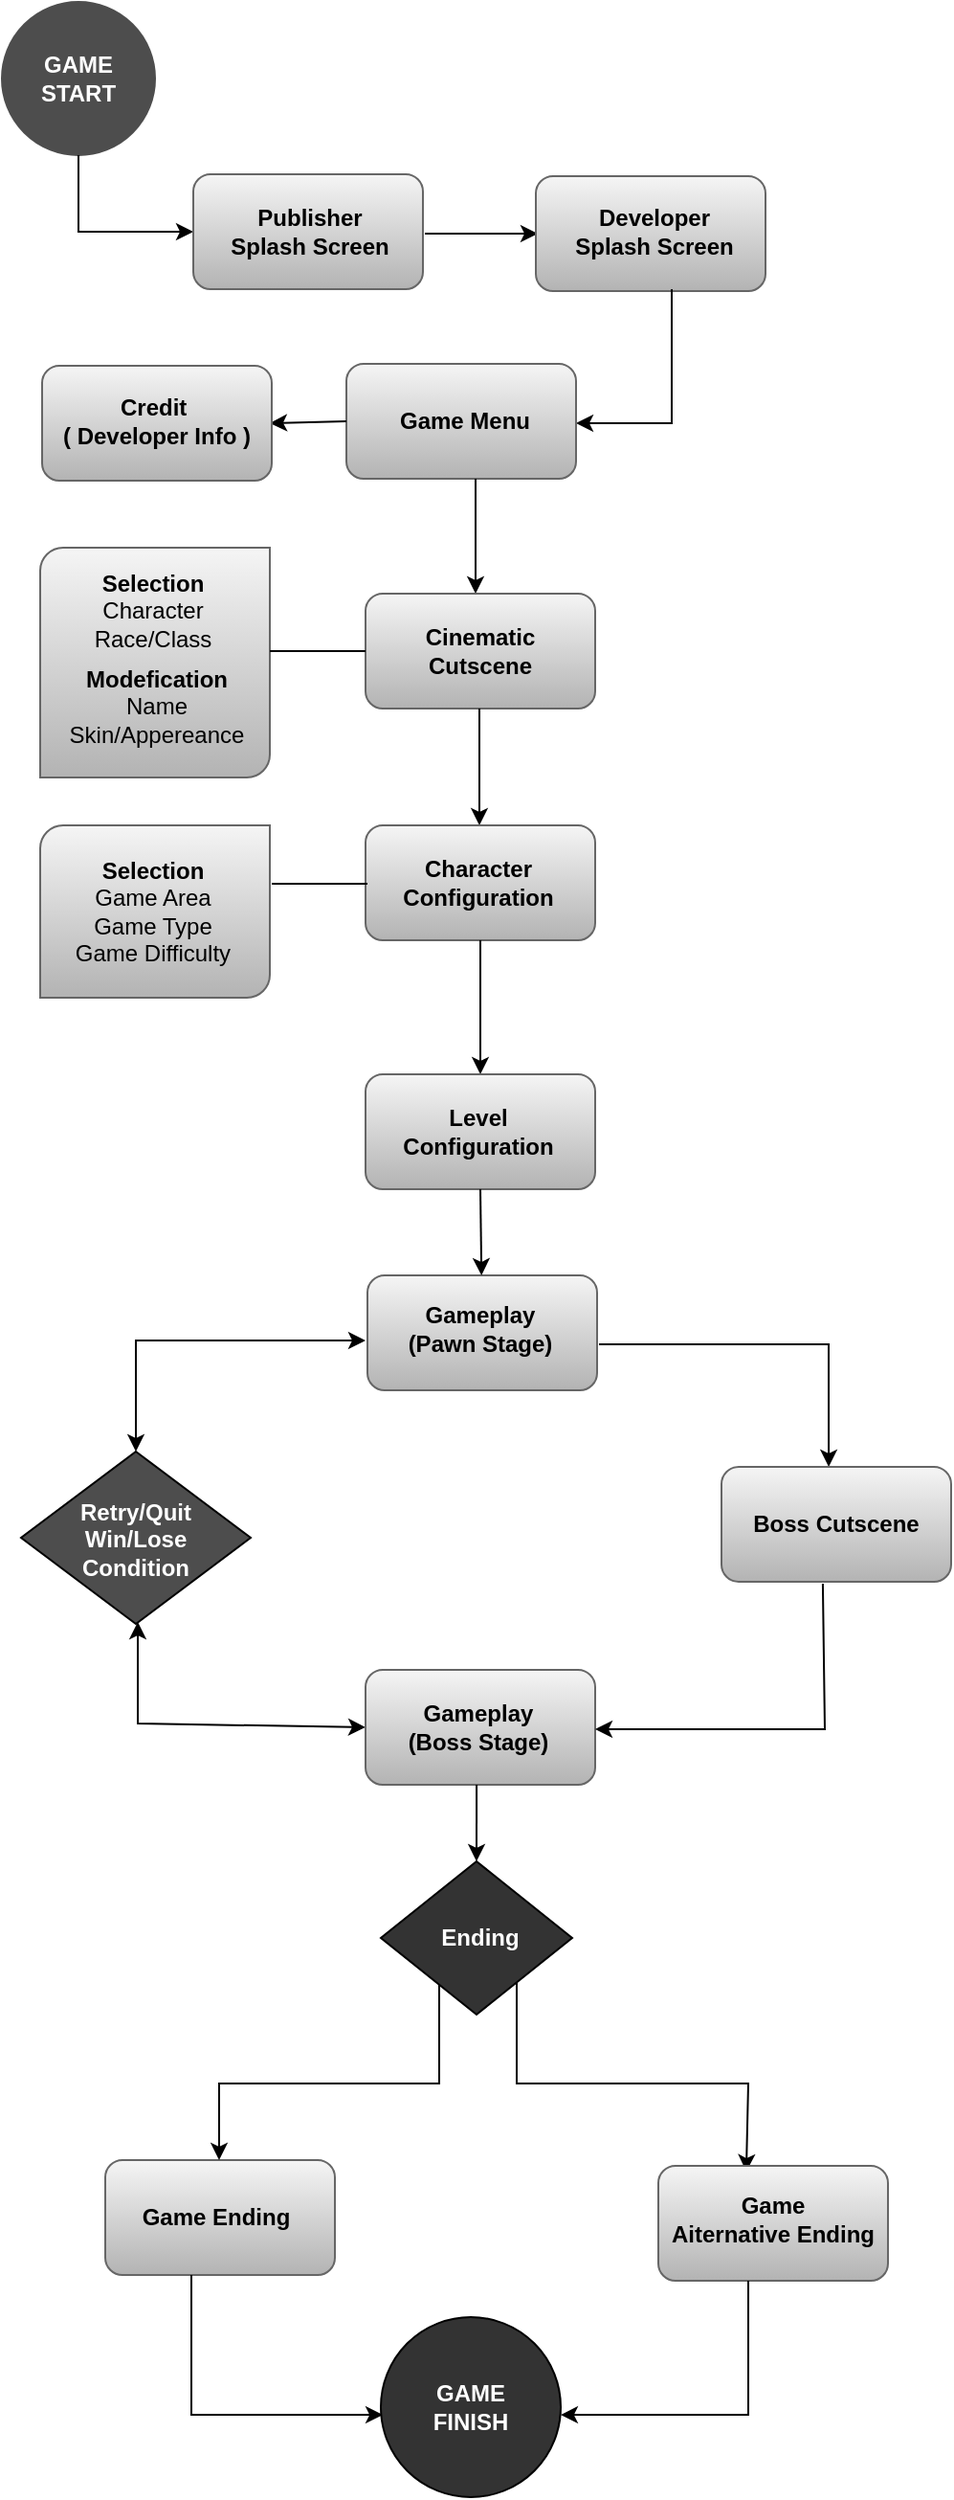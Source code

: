 <mxfile version="24.8.0">
  <diagram name="Page-1" id="uQy4rHHWJHLYaQFZTCpl">
    <mxGraphModel dx="1434" dy="780" grid="1" gridSize="10" guides="1" tooltips="1" connect="1" arrows="1" fold="1" page="1" pageScale="1" pageWidth="850" pageHeight="1100" math="0" shadow="0">
      <root>
        <mxCell id="0" />
        <mxCell id="1" parent="0" />
        <mxCell id="iuuY5qszwD7AiJu-uLty-1" value="" style="ellipse;whiteSpace=wrap;html=1;aspect=fixed;strokeColor=#4D4D4D;fillColor=#4D4D4D;" vertex="1" parent="1">
          <mxGeometry x="50" y="20" width="80" height="80" as="geometry" />
        </mxCell>
        <mxCell id="iuuY5qszwD7AiJu-uLty-2" value="" style="endArrow=classic;html=1;rounded=0;exitX=0.5;exitY=1;exitDx=0;exitDy=0;" edge="1" parent="1" source="iuuY5qszwD7AiJu-uLty-1">
          <mxGeometry width="50" height="50" relative="1" as="geometry">
            <mxPoint x="400" y="430" as="sourcePoint" />
            <mxPoint x="150" y="140" as="targetPoint" />
            <Array as="points">
              <mxPoint x="90" y="140" />
            </Array>
          </mxGeometry>
        </mxCell>
        <mxCell id="iuuY5qszwD7AiJu-uLty-3" value="" style="rounded=1;whiteSpace=wrap;html=1;fillColor=#f5f5f5;strokeColor=#666666;gradientColor=#b3b3b3;" vertex="1" parent="1">
          <mxGeometry x="150" y="110" width="120" height="60" as="geometry" />
        </mxCell>
        <mxCell id="iuuY5qszwD7AiJu-uLty-4" value="" style="endArrow=classic;html=1;rounded=0;exitX=1;exitY=0.5;exitDx=0;exitDy=0;entryX=0;entryY=0.5;entryDx=0;entryDy=0;" edge="1" parent="1">
          <mxGeometry width="50" height="50" relative="1" as="geometry">
            <mxPoint x="271" y="141" as="sourcePoint" />
            <mxPoint x="330" y="141" as="targetPoint" />
            <Array as="points">
              <mxPoint x="290" y="141" />
            </Array>
          </mxGeometry>
        </mxCell>
        <mxCell id="iuuY5qszwD7AiJu-uLty-5" value="" style="rounded=1;whiteSpace=wrap;html=1;fillColor=#f5f5f5;gradientColor=#b3b3b3;strokeColor=#666666;" vertex="1" parent="1">
          <mxGeometry x="329" y="111" width="120" height="60" as="geometry" />
        </mxCell>
        <mxCell id="iuuY5qszwD7AiJu-uLty-7" value="" style="endArrow=classic;html=1;rounded=0;" edge="1" parent="1">
          <mxGeometry width="50" height="50" relative="1" as="geometry">
            <mxPoint x="400" y="170" as="sourcePoint" />
            <mxPoint x="350" y="240" as="targetPoint" />
            <Array as="points">
              <mxPoint x="400" y="197" />
              <mxPoint x="400" y="240" />
            </Array>
          </mxGeometry>
        </mxCell>
        <mxCell id="iuuY5qszwD7AiJu-uLty-8" value="" style="rounded=1;whiteSpace=wrap;html=1;fillColor=#f5f5f5;gradientColor=#b3b3b3;strokeColor=#666666;" vertex="1" parent="1">
          <mxGeometry x="230" y="209" width="120" height="60" as="geometry" />
        </mxCell>
        <mxCell id="iuuY5qszwD7AiJu-uLty-9" value="" style="endArrow=classic;html=1;rounded=0;exitX=0;exitY=0.5;exitDx=0;exitDy=0;" edge="1" parent="1" source="iuuY5qszwD7AiJu-uLty-8">
          <mxGeometry width="50" height="50" relative="1" as="geometry">
            <mxPoint x="230" y="232" as="sourcePoint" />
            <mxPoint x="190" y="240" as="targetPoint" />
          </mxGeometry>
        </mxCell>
        <mxCell id="iuuY5qszwD7AiJu-uLty-10" value="" style="rounded=1;whiteSpace=wrap;html=1;fillColor=#f5f5f5;gradientColor=#b3b3b3;strokeColor=#666666;" vertex="1" parent="1">
          <mxGeometry x="71" y="210" width="120" height="60" as="geometry" />
        </mxCell>
        <mxCell id="iuuY5qszwD7AiJu-uLty-11" value="" style="endArrow=classic;html=1;rounded=0;" edge="1" parent="1">
          <mxGeometry width="50" height="50" relative="1" as="geometry">
            <mxPoint x="297.5" y="289" as="sourcePoint" />
            <mxPoint x="297.5" y="329" as="targetPoint" />
            <Array as="points">
              <mxPoint x="297.5" y="279" />
              <mxPoint x="297.5" y="269" />
            </Array>
          </mxGeometry>
        </mxCell>
        <mxCell id="iuuY5qszwD7AiJu-uLty-12" value="" style="rounded=1;whiteSpace=wrap;html=1;fillColor=#f5f5f5;gradientColor=#b3b3b3;strokeColor=#666666;" vertex="1" parent="1">
          <mxGeometry x="240" y="329" width="120" height="60" as="geometry" />
        </mxCell>
        <mxCell id="iuuY5qszwD7AiJu-uLty-13" value="" style="endArrow=classic;html=1;rounded=0;exitX=0.45;exitY=0.967;exitDx=0;exitDy=0;exitPerimeter=0;" edge="1" parent="1">
          <mxGeometry width="50" height="50" relative="1" as="geometry">
            <mxPoint x="299.5" y="389" as="sourcePoint" />
            <mxPoint x="299.5" y="450" as="targetPoint" />
          </mxGeometry>
        </mxCell>
        <mxCell id="iuuY5qszwD7AiJu-uLty-14" value="" style="rounded=1;whiteSpace=wrap;html=1;fillColor=#f5f5f5;gradientColor=#b3b3b3;strokeColor=#666666;" vertex="1" parent="1">
          <mxGeometry x="240" y="450" width="120" height="60" as="geometry" />
        </mxCell>
        <mxCell id="iuuY5qszwD7AiJu-uLty-16" value="" style="verticalLabelPosition=bottom;verticalAlign=top;html=1;shape=mxgraph.basic.diag_round_rect;dx=6;whiteSpace=wrap;fillColor=#f5f5f5;gradientColor=#b3b3b3;strokeColor=#666666;" vertex="1" parent="1">
          <mxGeometry x="70" y="305" width="120" height="120" as="geometry" />
        </mxCell>
        <mxCell id="iuuY5qszwD7AiJu-uLty-18" value="" style="endArrow=none;html=1;rounded=0;" edge="1" parent="1">
          <mxGeometry width="50" height="50" relative="1" as="geometry">
            <mxPoint x="190" y="359" as="sourcePoint" />
            <mxPoint x="240" y="359" as="targetPoint" />
            <Array as="points">
              <mxPoint x="220" y="359" />
            </Array>
          </mxGeometry>
        </mxCell>
        <mxCell id="iuuY5qszwD7AiJu-uLty-20" value="" style="verticalLabelPosition=bottom;verticalAlign=top;html=1;shape=mxgraph.basic.diag_round_rect;dx=6;whiteSpace=wrap;fillColor=#f5f5f5;gradientColor=#b3b3b3;strokeColor=#666666;" vertex="1" parent="1">
          <mxGeometry x="70" y="450" width="120" height="90" as="geometry" />
        </mxCell>
        <mxCell id="iuuY5qszwD7AiJu-uLty-22" value="" style="endArrow=none;html=1;rounded=0;exitX=1;exitY=0.322;exitDx=0;exitDy=0;exitPerimeter=0;" edge="1" parent="1">
          <mxGeometry width="50" height="50" relative="1" as="geometry">
            <mxPoint x="191" y="480.5" as="sourcePoint" />
            <mxPoint x="241" y="480.52" as="targetPoint" />
            <Array as="points" />
          </mxGeometry>
        </mxCell>
        <mxCell id="iuuY5qszwD7AiJu-uLty-24" value="" style="endArrow=classic;html=1;rounded=0;exitX=0.5;exitY=1;exitDx=0;exitDy=0;" edge="1" parent="1" source="iuuY5qszwD7AiJu-uLty-14">
          <mxGeometry width="50" height="50" relative="1" as="geometry">
            <mxPoint x="400" y="720" as="sourcePoint" />
            <mxPoint x="300" y="580" as="targetPoint" />
          </mxGeometry>
        </mxCell>
        <mxCell id="iuuY5qszwD7AiJu-uLty-25" value="" style="rounded=1;whiteSpace=wrap;html=1;fillColor=#f5f5f5;gradientColor=#b3b3b3;strokeColor=#666666;" vertex="1" parent="1">
          <mxGeometry x="240" y="580" width="120" height="60" as="geometry" />
        </mxCell>
        <mxCell id="iuuY5qszwD7AiJu-uLty-26" value="" style="endArrow=classic;html=1;rounded=0;exitX=1;exitY=0.5;exitDx=0;exitDy=0;entryX=0.417;entryY=0.033;entryDx=0;entryDy=0;entryPerimeter=0;" edge="1" parent="1">
          <mxGeometry width="50" height="50" relative="1" as="geometry">
            <mxPoint x="362" y="721" as="sourcePoint" />
            <mxPoint x="482.04" y="784.98" as="targetPoint" />
            <Array as="points">
              <mxPoint x="482" y="721" />
            </Array>
          </mxGeometry>
        </mxCell>
        <mxCell id="iuuY5qszwD7AiJu-uLty-27" value="" style="endArrow=classic;startArrow=classic;html=1;rounded=0;" edge="1" parent="1">
          <mxGeometry width="50" height="50" relative="1" as="geometry">
            <mxPoint x="120" y="777" as="sourcePoint" />
            <mxPoint x="240" y="719" as="targetPoint" />
            <Array as="points">
              <mxPoint x="120" y="719" />
            </Array>
          </mxGeometry>
        </mxCell>
        <mxCell id="iuuY5qszwD7AiJu-uLty-29" value="" style="rhombus;whiteSpace=wrap;html=1;fillColor=#4D4D4D;" vertex="1" parent="1">
          <mxGeometry x="60" y="777" width="120" height="90" as="geometry" />
        </mxCell>
        <mxCell id="iuuY5qszwD7AiJu-uLty-30" value="" style="endArrow=classic;startArrow=classic;html=1;rounded=0;entryX=0;entryY=0.5;entryDx=0;entryDy=0;" edge="1" parent="1" target="iuuY5qszwD7AiJu-uLty-31">
          <mxGeometry width="50" height="50" relative="1" as="geometry">
            <mxPoint x="121" y="866" as="sourcePoint" />
            <mxPoint x="241" y="921" as="targetPoint" />
            <Array as="points">
              <mxPoint x="121" y="919" />
            </Array>
          </mxGeometry>
        </mxCell>
        <mxCell id="iuuY5qszwD7AiJu-uLty-31" value="" style="rounded=1;whiteSpace=wrap;html=1;fillColor=#f5f5f5;gradientColor=#b3b3b3;strokeColor=#666666;" vertex="1" parent="1">
          <mxGeometry x="240" y="891" width="120" height="60" as="geometry" />
        </mxCell>
        <mxCell id="iuuY5qszwD7AiJu-uLty-32" value="" style="rounded=1;whiteSpace=wrap;html=1;fillColor=#f5f5f5;gradientColor=#b3b3b3;strokeColor=#666666;" vertex="1" parent="1">
          <mxGeometry x="426" y="785" width="120" height="60" as="geometry" />
        </mxCell>
        <mxCell id="iuuY5qszwD7AiJu-uLty-33" value="" style="endArrow=classic;html=1;rounded=0;exitX=0.658;exitY=0.967;exitDx=0;exitDy=0;exitPerimeter=0;" edge="1" parent="1">
          <mxGeometry width="50" height="50" relative="1" as="geometry">
            <mxPoint x="478.96" y="846" as="sourcePoint" />
            <mxPoint x="360" y="922" as="targetPoint" />
            <Array as="points">
              <mxPoint x="480" y="922" />
            </Array>
          </mxGeometry>
        </mxCell>
        <mxCell id="iuuY5qszwD7AiJu-uLty-34" value="" style="endArrow=classic;html=1;rounded=0;exitX=0.417;exitY=0.983;exitDx=0;exitDy=0;exitPerimeter=0;" edge="1" parent="1">
          <mxGeometry width="50" height="50" relative="1" as="geometry">
            <mxPoint x="298.04" y="950.98" as="sourcePoint" />
            <mxPoint x="298" y="991" as="targetPoint" />
          </mxGeometry>
        </mxCell>
        <mxCell id="iuuY5qszwD7AiJu-uLty-35" value="" style="rhombus;whiteSpace=wrap;html=1;fillColor=#333333;" vertex="1" parent="1">
          <mxGeometry x="248" y="991" width="100" height="80" as="geometry" />
        </mxCell>
        <mxCell id="iuuY5qszwD7AiJu-uLty-36" value="" style="endArrow=classic;html=1;rounded=0;exitX=0.82;exitY=0.613;exitDx=0;exitDy=0;exitPerimeter=0;entryX=0.383;entryY=0.05;entryDx=0;entryDy=0;entryPerimeter=0;" edge="1" parent="1" target="iuuY5qszwD7AiJu-uLty-38">
          <mxGeometry width="50" height="50" relative="1" as="geometry">
            <mxPoint x="319" y="1054.04" as="sourcePoint" />
            <mxPoint x="449" y="1150" as="targetPoint" />
            <Array as="points">
              <mxPoint x="319" y="1107" />
              <mxPoint x="440" y="1107" />
            </Array>
          </mxGeometry>
        </mxCell>
        <mxCell id="iuuY5qszwD7AiJu-uLty-38" value="" style="rounded=1;whiteSpace=wrap;html=1;fillColor=#f5f5f5;gradientColor=#b3b3b3;strokeColor=#666666;" vertex="1" parent="1">
          <mxGeometry x="393" y="1150" width="120" height="60" as="geometry" />
        </mxCell>
        <mxCell id="iuuY5qszwD7AiJu-uLty-39" value="" style="rounded=1;whiteSpace=wrap;html=1;fillColor=#f5f5f5;gradientColor=#b3b3b3;strokeColor=#666666;" vertex="1" parent="1">
          <mxGeometry x="104" y="1147" width="120" height="60" as="geometry" />
        </mxCell>
        <mxCell id="iuuY5qszwD7AiJu-uLty-40" value="" style="endArrow=classic;html=1;rounded=0;exitX=0.215;exitY=0.613;exitDx=0;exitDy=0;exitPerimeter=0;" edge="1" parent="1">
          <mxGeometry width="50" height="50" relative="1" as="geometry">
            <mxPoint x="278.5" y="1055.04" as="sourcePoint" />
            <mxPoint x="163.5" y="1147" as="targetPoint" />
            <Array as="points">
              <mxPoint x="278.5" y="1107" />
              <mxPoint x="163.5" y="1107" />
              <mxPoint x="163.5" y="1137" />
            </Array>
          </mxGeometry>
        </mxCell>
        <mxCell id="iuuY5qszwD7AiJu-uLty-41" value="" style="endArrow=classic;html=1;rounded=0;entryX=0.872;entryY=0.543;entryDx=0;entryDy=0;entryPerimeter=0;" edge="1" parent="1">
          <mxGeometry width="50" height="50" relative="1" as="geometry">
            <mxPoint x="440" y="1210" as="sourcePoint" />
            <mxPoint x="341.968" y="1280.042" as="targetPoint" />
            <Array as="points">
              <mxPoint x="440" y="1240" />
              <mxPoint x="440" y="1280" />
            </Array>
          </mxGeometry>
        </mxCell>
        <mxCell id="iuuY5qszwD7AiJu-uLty-42" value="" style="endArrow=classic;html=1;rounded=0;entryX=0.128;entryY=0.543;entryDx=0;entryDy=0;entryPerimeter=0;" edge="1" parent="1">
          <mxGeometry width="50" height="50" relative="1" as="geometry">
            <mxPoint x="149" y="1207" as="sourcePoint" />
            <mxPoint x="249.032" y="1280.042" as="targetPoint" />
            <Array as="points">
              <mxPoint x="149" y="1280" />
            </Array>
          </mxGeometry>
        </mxCell>
        <mxCell id="iuuY5qszwD7AiJu-uLty-43" value="" style="ellipse;whiteSpace=wrap;html=1;aspect=fixed;fillColor=#333333;" vertex="1" parent="1">
          <mxGeometry x="248" y="1229" width="94" height="94" as="geometry" />
        </mxCell>
        <mxCell id="iuuY5qszwD7AiJu-uLty-47" value="&lt;font color=&quot;#ffffff&quot;&gt;&lt;b&gt;GAME START&lt;/b&gt;&lt;/font&gt;" style="text;html=1;align=center;verticalAlign=middle;whiteSpace=wrap;rounded=0;" vertex="1" parent="1">
          <mxGeometry x="60" y="45" width="60" height="30" as="geometry" />
        </mxCell>
        <mxCell id="iuuY5qszwD7AiJu-uLty-48" value="&lt;b&gt;Publisher Splash Screen&lt;/b&gt;" style="text;html=1;align=center;verticalAlign=middle;whiteSpace=wrap;rounded=0;" vertex="1" parent="1">
          <mxGeometry x="166" y="125" width="90" height="30" as="geometry" />
        </mxCell>
        <mxCell id="iuuY5qszwD7AiJu-uLty-49" value="&lt;b&gt;Developer Splash Screen&lt;/b&gt;" style="text;html=1;align=center;verticalAlign=middle;whiteSpace=wrap;rounded=0;" vertex="1" parent="1">
          <mxGeometry x="346" y="125" width="90" height="30" as="geometry" />
        </mxCell>
        <mxCell id="iuuY5qszwD7AiJu-uLty-50" value="&lt;b&gt;Game Menu&lt;/b&gt;" style="text;html=1;align=center;verticalAlign=middle;whiteSpace=wrap;rounded=0;" vertex="1" parent="1">
          <mxGeometry x="257" y="224" width="70" height="30" as="geometry" />
        </mxCell>
        <mxCell id="iuuY5qszwD7AiJu-uLty-51" value="&lt;b&gt;Credit&amp;nbsp;&lt;/b&gt;&lt;div&gt;&lt;b&gt;( Developer Info )&lt;/b&gt;&lt;/div&gt;" style="text;html=1;align=center;verticalAlign=middle;whiteSpace=wrap;rounded=0;" vertex="1" parent="1">
          <mxGeometry x="71" y="224" width="120" height="30" as="geometry" />
        </mxCell>
        <mxCell id="iuuY5qszwD7AiJu-uLty-52" value="&lt;b&gt;Cinematic Cutscene&lt;/b&gt;" style="text;html=1;align=center;verticalAlign=middle;whiteSpace=wrap;rounded=0;" vertex="1" parent="1">
          <mxGeometry x="270" y="344" width="60" height="30" as="geometry" />
        </mxCell>
        <mxCell id="iuuY5qszwD7AiJu-uLty-53" value="&lt;b&gt;Character Configuration&lt;/b&gt;" style="text;html=1;align=center;verticalAlign=middle;whiteSpace=wrap;rounded=0;" vertex="1" parent="1">
          <mxGeometry x="269" y="465" width="60" height="30" as="geometry" />
        </mxCell>
        <mxCell id="iuuY5qszwD7AiJu-uLty-54" value="&lt;b&gt;Level Configuration&lt;/b&gt;" style="text;html=1;align=center;verticalAlign=middle;whiteSpace=wrap;rounded=0;" vertex="1" parent="1">
          <mxGeometry x="269" y="595" width="60" height="30" as="geometry" />
        </mxCell>
        <mxCell id="iuuY5qszwD7AiJu-uLty-55" value="" style="rounded=1;whiteSpace=wrap;html=1;fillColor=#f5f5f5;gradientColor=#b3b3b3;strokeColor=#666666;" vertex="1" parent="1">
          <mxGeometry x="241" y="685" width="120" height="60" as="geometry" />
        </mxCell>
        <mxCell id="iuuY5qszwD7AiJu-uLty-57" value="" style="endArrow=classic;html=1;rounded=0;exitX=0.5;exitY=1;exitDx=0;exitDy=0;" edge="1" parent="1" source="iuuY5qszwD7AiJu-uLty-25" target="iuuY5qszwD7AiJu-uLty-55">
          <mxGeometry width="50" height="50" relative="1" as="geometry">
            <mxPoint x="410" y="580" as="sourcePoint" />
            <mxPoint x="299" y="685" as="targetPoint" />
          </mxGeometry>
        </mxCell>
        <mxCell id="iuuY5qszwD7AiJu-uLty-59" value="&lt;b&gt;Gameplay&lt;/b&gt;&lt;div&gt;&lt;b&gt;(Pawn Stage)&lt;/b&gt;&lt;/div&gt;" style="text;html=1;align=center;verticalAlign=middle;whiteSpace=wrap;rounded=0;" vertex="1" parent="1">
          <mxGeometry x="250" y="698" width="100" height="30" as="geometry" />
        </mxCell>
        <mxCell id="iuuY5qszwD7AiJu-uLty-60" value="&lt;b&gt;Selection&lt;/b&gt;&lt;div&gt;Character&lt;/div&gt;&lt;div&gt;Race/Class&lt;/div&gt;" style="text;html=1;align=center;verticalAlign=middle;whiteSpace=wrap;rounded=0;" vertex="1" parent="1">
          <mxGeometry x="99" y="323" width="60" height="30" as="geometry" />
        </mxCell>
        <mxCell id="iuuY5qszwD7AiJu-uLty-62" value="&lt;b&gt;Modefication&lt;/b&gt;&lt;div&gt;Name&lt;/div&gt;&lt;div&gt;Skin/Appereance&lt;/div&gt;" style="text;html=1;align=center;verticalAlign=middle;whiteSpace=wrap;rounded=0;" vertex="1" parent="1">
          <mxGeometry x="101" y="373" width="60" height="30" as="geometry" />
        </mxCell>
        <mxCell id="iuuY5qszwD7AiJu-uLty-63" value="&lt;b&gt;Selection&lt;/b&gt;&lt;div&gt;Game Area&lt;/div&gt;&lt;div&gt;Game Type&lt;/div&gt;&lt;div&gt;Game Difficulty&lt;/div&gt;" style="text;html=1;align=center;verticalAlign=middle;whiteSpace=wrap;rounded=0;" vertex="1" parent="1">
          <mxGeometry x="79" y="480" width="100" height="30" as="geometry" />
        </mxCell>
        <mxCell id="iuuY5qszwD7AiJu-uLty-64" value="&lt;b&gt;&lt;font color=&quot;#ffffff&quot;&gt;Retry/Quit&lt;/font&gt;&lt;/b&gt;&lt;div&gt;&lt;b&gt;&lt;font color=&quot;#ffffff&quot;&gt;Win/Lose&lt;/font&gt;&lt;/b&gt;&lt;/div&gt;&lt;div&gt;&lt;b&gt;&lt;font color=&quot;#ffffff&quot;&gt;Condition&lt;/font&gt;&lt;/b&gt;&lt;/div&gt;" style="text;html=1;align=center;verticalAlign=middle;whiteSpace=wrap;rounded=0;" vertex="1" parent="1">
          <mxGeometry x="90" y="808" width="60" height="30" as="geometry" />
        </mxCell>
        <mxCell id="iuuY5qszwD7AiJu-uLty-65" value="&lt;b&gt;Boss Cutscene&lt;/b&gt;" style="text;html=1;align=center;verticalAlign=middle;whiteSpace=wrap;rounded=0;" vertex="1" parent="1">
          <mxGeometry x="431" y="800" width="110" height="30" as="geometry" />
        </mxCell>
        <mxCell id="iuuY5qszwD7AiJu-uLty-66" value="&lt;b&gt;Gameplay&lt;/b&gt;&lt;div&gt;&lt;b&gt;(Boss Stage)&lt;/b&gt;&lt;/div&gt;" style="text;html=1;align=center;verticalAlign=middle;whiteSpace=wrap;rounded=0;" vertex="1" parent="1">
          <mxGeometry x="224" y="906" width="150" height="30" as="geometry" />
        </mxCell>
        <mxCell id="iuuY5qszwD7AiJu-uLty-67" value="&lt;b&gt;&lt;font color=&quot;#ffffff&quot;&gt;Ending&lt;/font&gt;&lt;/b&gt;" style="text;html=1;align=center;verticalAlign=middle;whiteSpace=wrap;rounded=0;" vertex="1" parent="1">
          <mxGeometry x="270" y="1016" width="60" height="30" as="geometry" />
        </mxCell>
        <mxCell id="iuuY5qszwD7AiJu-uLty-68" value="&lt;b&gt;Game Ending&lt;/b&gt;" style="text;html=1;align=center;verticalAlign=middle;whiteSpace=wrap;rounded=0;" vertex="1" parent="1">
          <mxGeometry x="122" y="1162" width="80" height="30" as="geometry" />
        </mxCell>
        <mxCell id="iuuY5qszwD7AiJu-uLty-69" value="&lt;b&gt;Game&lt;/b&gt;&lt;div&gt;&lt;b&gt;Aiternative Ending&lt;/b&gt;&lt;/div&gt;" style="text;html=1;align=center;verticalAlign=middle;whiteSpace=wrap;rounded=0;" vertex="1" parent="1">
          <mxGeometry x="393" y="1163" width="120" height="30" as="geometry" />
        </mxCell>
        <mxCell id="iuuY5qszwD7AiJu-uLty-70" value="&lt;b&gt;&lt;font color=&quot;#ffffff&quot;&gt;GAME FINISH&lt;/font&gt;&lt;/b&gt;" style="text;html=1;align=center;verticalAlign=middle;whiteSpace=wrap;rounded=0;" vertex="1" parent="1">
          <mxGeometry x="265" y="1261" width="60" height="30" as="geometry" />
        </mxCell>
      </root>
    </mxGraphModel>
  </diagram>
</mxfile>
